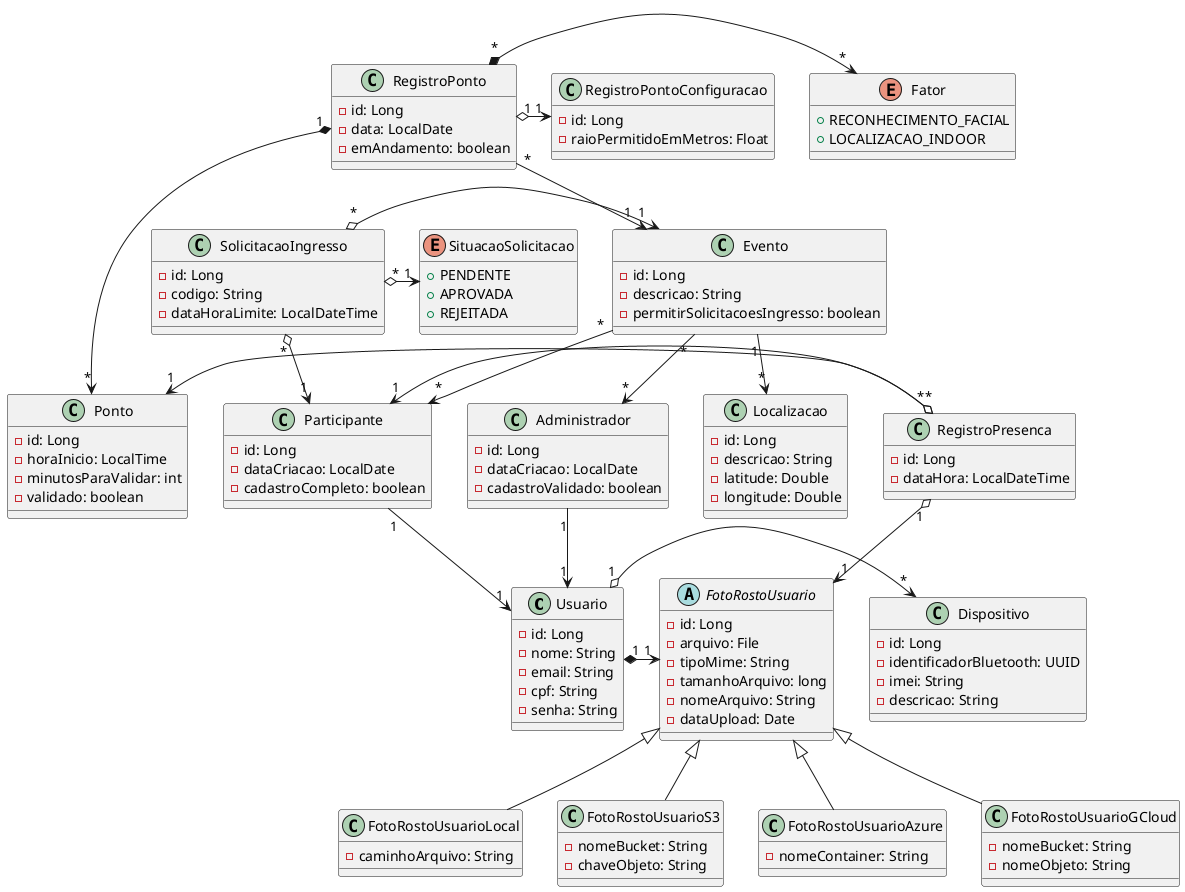 @startuml
class Usuario {
    - id: Long
    - nome: String
    - email: String
    - cpf: String
    - senha: String
}

class Administrador {
    - id: Long
    - dataCriacao: LocalDate
    - cadastroValidado: boolean
}

class Participante {
    - id: Long
    - dataCriacao: LocalDate
    - cadastroCompleto: boolean
}

class Dispositivo {
    - id: Long
    - identificadorBluetooth: UUID
    - imei: String
    - descricao: String
}

abstract class FotoRostoUsuario {
    - id: Long
    - arquivo: File
    - tipoMime: String
    - tamanhoArquivo: long
    - nomeArquivo: String
    - dataUpload: Date
}

class FotoRostoUsuarioLocal {
    - caminhoArquivo: String
}

class FotoRostoUsuarioS3 {
    - nomeBucket: String
    - chaveObjeto: String
}

class FotoRostoUsuarioAzure {
    - nomeContainer: String
}

class FotoRostoUsuarioGCloud {
    - nomeBucket: String
    - nomeObjeto: String
}

class Evento {
    - id: Long
    - descricao: String
    - permitirSolicitacoesIngresso: boolean
}

class SolicitacaoIngresso {
    - id: Long
    - codigo: String
    - dataHoraLimite: LocalDateTime
}

enum SituacaoSolicitacao {
    + PENDENTE
    + APROVADA
    + REJEITADA
}

class Localizacao {
    - id: Long
    - descricao: String
    - latitude: Double
    - longitude: Double
}

class RegistroPonto {
    - id: Long
    - data: LocalDate
    - emAndamento: boolean
}

class Ponto {
    - id: Long
    - horaInicio: LocalTime
    - minutosParaValidar: int
    - validado: boolean
}

class RegistroPresenca {
    - id: Long
    - dataHora: LocalDateTime
}

class RegistroPontoConfiguracao {
    - id: Long
    - raioPermitidoEmMetros: Float
}

enum Fator {
    + RECONHECIMENTO_FACIAL
    + LOCALIZACAO_INDOOR
}

RegistroPonto "*" --> "1" Evento
RegistroPonto "1" o-> "1" RegistroPontoConfiguracao
RegistroPonto "1" *-> "*" Ponto
RegistroPonto "*" *-> "*" Fator

Evento "*" --> "*" Administrador
Evento "1" --> "*" Localizacao
Evento "*" --> "*" Participante

SolicitacaoIngresso "*" o-> "1" Evento
SolicitacaoIngresso "*" o-> "1" SituacaoSolicitacao
SolicitacaoIngresso "*" o-> "1" Participante

RegistroPresenca "*" o-> "1" Participante
RegistroPresenca "*" o-> "1" Ponto
RegistroPresenca "1" o-> "1" FotoRostoUsuario

Usuario "1" o-> "*" Dispositivo
Usuario "1" *-> "1" FotoRostoUsuario

Administrador "1" --> "1" Usuario

Participante "1" --> "1" Usuario

FotoRostoUsuario <|-- FotoRostoUsuarioLocal
FotoRostoUsuario <|-- FotoRostoUsuarioS3
FotoRostoUsuario <|-- FotoRostoUsuarioAzure
FotoRostoUsuario <|-- FotoRostoUsuarioGCloud

@enduml
